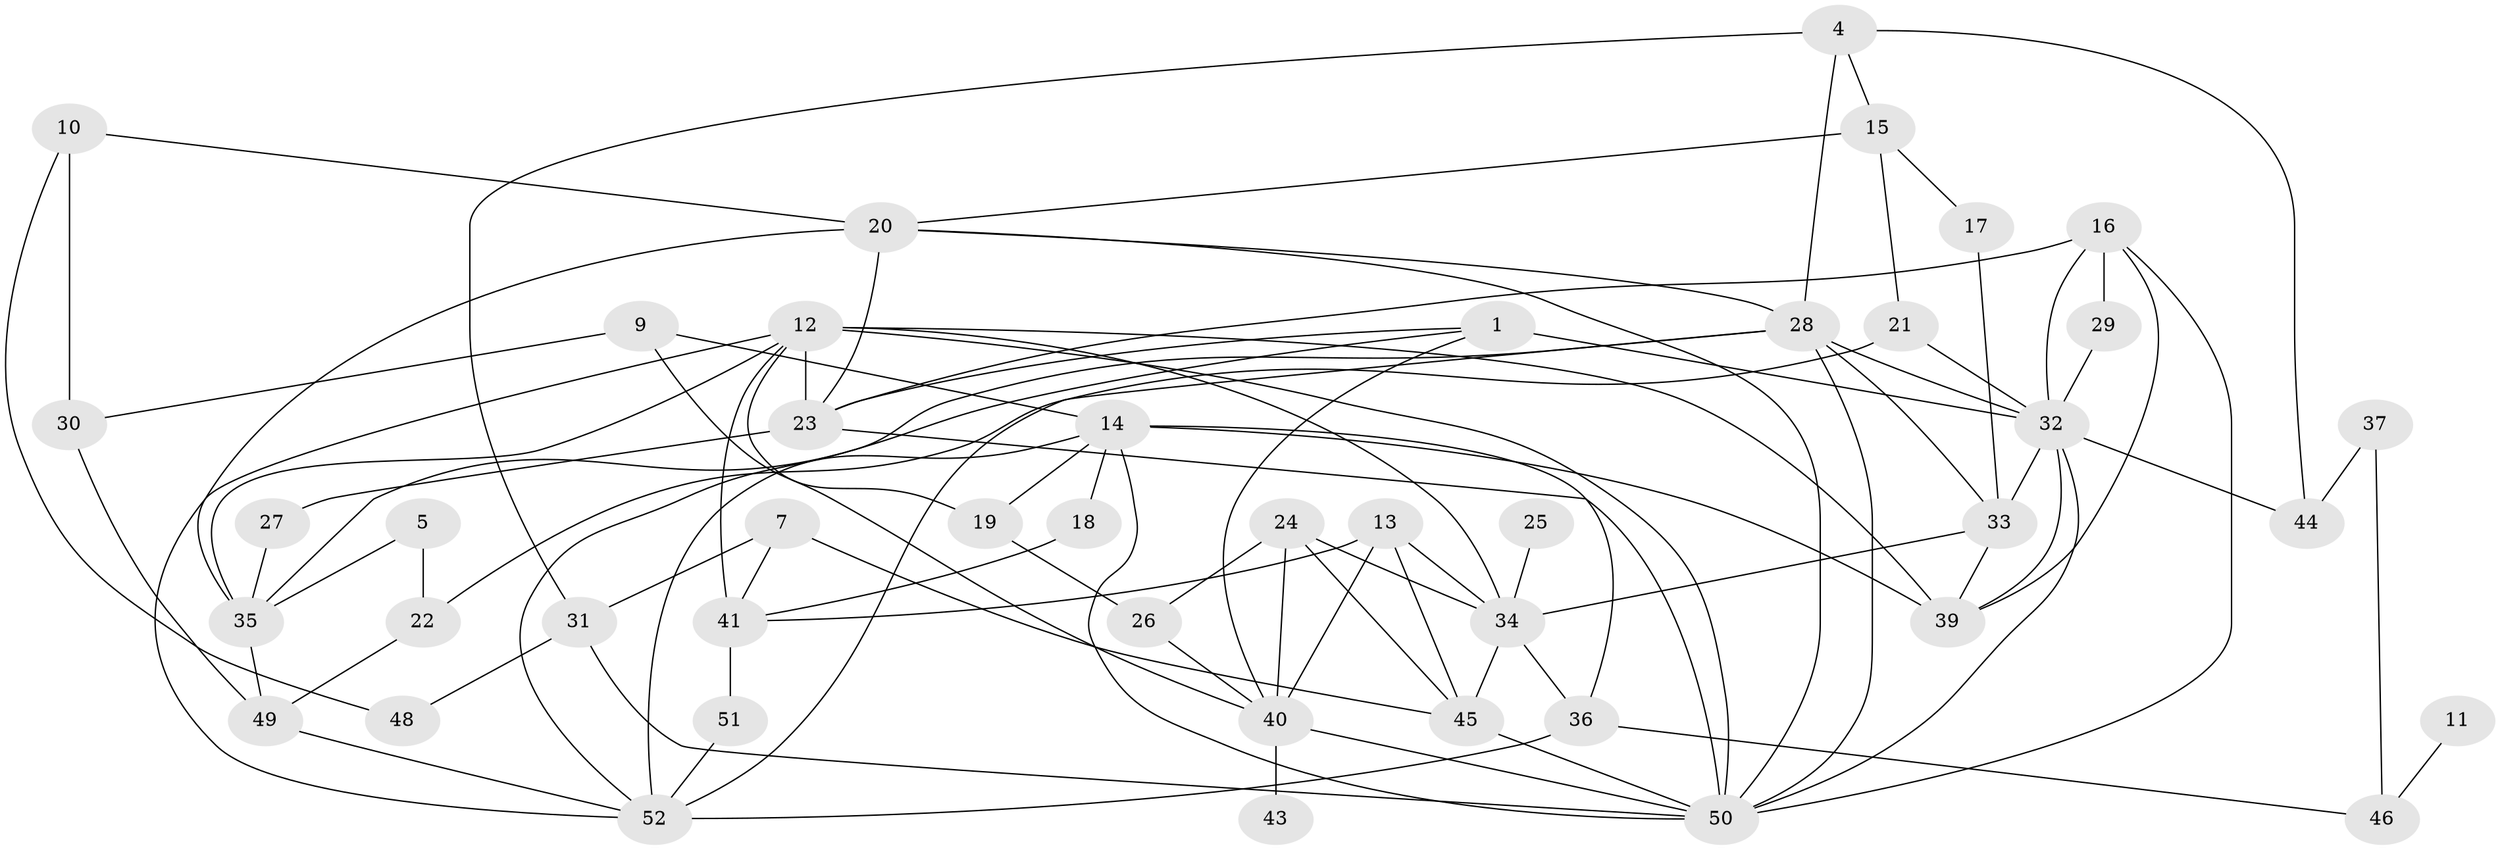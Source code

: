 // original degree distribution, {3: 0.29457364341085274, 4: 0.14728682170542637, 2: 0.20930232558139536, 1: 0.17054263565891473, 0: 0.046511627906976744, 6: 0.046511627906976744, 5: 0.06201550387596899, 8: 0.007751937984496124, 9: 0.007751937984496124, 7: 0.007751937984496124}
// Generated by graph-tools (version 1.1) at 2025/35/03/04/25 23:35:45]
// undirected, 45 vertices, 93 edges
graph export_dot {
  node [color=gray90,style=filled];
  1;
  4;
  5;
  7;
  9;
  10;
  11;
  12;
  13;
  14;
  15;
  16;
  17;
  18;
  19;
  20;
  21;
  22;
  23;
  24;
  25;
  26;
  27;
  28;
  29;
  30;
  31;
  32;
  33;
  34;
  35;
  36;
  37;
  39;
  40;
  41;
  43;
  44;
  45;
  46;
  48;
  49;
  50;
  51;
  52;
  1 -- 23 [weight=1.0];
  1 -- 32 [weight=1.0];
  1 -- 40 [weight=1.0];
  1 -- 52 [weight=1.0];
  4 -- 15 [weight=1.0];
  4 -- 28 [weight=1.0];
  4 -- 31 [weight=1.0];
  4 -- 44 [weight=1.0];
  5 -- 22 [weight=1.0];
  5 -- 35 [weight=1.0];
  7 -- 31 [weight=1.0];
  7 -- 41 [weight=1.0];
  7 -- 45 [weight=1.0];
  9 -- 14 [weight=2.0];
  9 -- 30 [weight=1.0];
  9 -- 40 [weight=1.0];
  10 -- 20 [weight=1.0];
  10 -- 30 [weight=1.0];
  10 -- 48 [weight=1.0];
  11 -- 46 [weight=1.0];
  12 -- 19 [weight=1.0];
  12 -- 23 [weight=1.0];
  12 -- 34 [weight=1.0];
  12 -- 35 [weight=1.0];
  12 -- 39 [weight=2.0];
  12 -- 41 [weight=1.0];
  12 -- 50 [weight=2.0];
  12 -- 52 [weight=1.0];
  13 -- 34 [weight=1.0];
  13 -- 40 [weight=1.0];
  13 -- 41 [weight=1.0];
  13 -- 45 [weight=1.0];
  14 -- 18 [weight=1.0];
  14 -- 19 [weight=2.0];
  14 -- 36 [weight=1.0];
  14 -- 39 [weight=2.0];
  14 -- 50 [weight=1.0];
  14 -- 52 [weight=1.0];
  15 -- 17 [weight=1.0];
  15 -- 20 [weight=2.0];
  15 -- 21 [weight=1.0];
  16 -- 23 [weight=1.0];
  16 -- 29 [weight=1.0];
  16 -- 32 [weight=1.0];
  16 -- 39 [weight=1.0];
  16 -- 50 [weight=1.0];
  17 -- 33 [weight=1.0];
  18 -- 41 [weight=1.0];
  19 -- 26 [weight=1.0];
  20 -- 23 [weight=1.0];
  20 -- 28 [weight=1.0];
  20 -- 35 [weight=3.0];
  20 -- 50 [weight=1.0];
  21 -- 22 [weight=1.0];
  21 -- 32 [weight=1.0];
  22 -- 49 [weight=1.0];
  23 -- 27 [weight=1.0];
  23 -- 50 [weight=1.0];
  24 -- 26 [weight=1.0];
  24 -- 34 [weight=1.0];
  24 -- 40 [weight=1.0];
  24 -- 45 [weight=1.0];
  25 -- 34 [weight=1.0];
  26 -- 40 [weight=1.0];
  27 -- 35 [weight=1.0];
  28 -- 32 [weight=1.0];
  28 -- 33 [weight=2.0];
  28 -- 35 [weight=1.0];
  28 -- 50 [weight=1.0];
  28 -- 52 [weight=1.0];
  29 -- 32 [weight=1.0];
  30 -- 49 [weight=1.0];
  31 -- 48 [weight=1.0];
  31 -- 50 [weight=1.0];
  32 -- 33 [weight=2.0];
  32 -- 39 [weight=1.0];
  32 -- 44 [weight=1.0];
  32 -- 50 [weight=1.0];
  33 -- 34 [weight=2.0];
  33 -- 39 [weight=1.0];
  34 -- 36 [weight=1.0];
  34 -- 45 [weight=2.0];
  35 -- 49 [weight=1.0];
  36 -- 46 [weight=1.0];
  36 -- 52 [weight=1.0];
  37 -- 44 [weight=1.0];
  37 -- 46 [weight=1.0];
  40 -- 43 [weight=1.0];
  40 -- 50 [weight=2.0];
  41 -- 51 [weight=1.0];
  45 -- 50 [weight=1.0];
  49 -- 52 [weight=1.0];
  51 -- 52 [weight=1.0];
}
